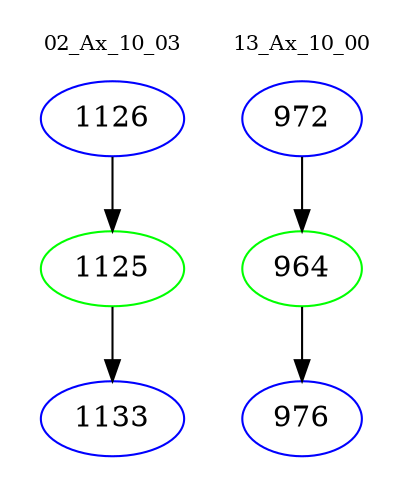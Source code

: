 digraph{
subgraph cluster_0 {
color = white
label = "02_Ax_10_03";
fontsize=10;
T0_1126 [label="1126", color="blue"]
T0_1126 -> T0_1125 [color="black"]
T0_1125 [label="1125", color="green"]
T0_1125 -> T0_1133 [color="black"]
T0_1133 [label="1133", color="blue"]
}
subgraph cluster_1 {
color = white
label = "13_Ax_10_00";
fontsize=10;
T1_972 [label="972", color="blue"]
T1_972 -> T1_964 [color="black"]
T1_964 [label="964", color="green"]
T1_964 -> T1_976 [color="black"]
T1_976 [label="976", color="blue"]
}
}
